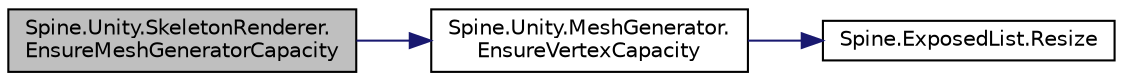 digraph "Spine.Unity.SkeletonRenderer.EnsureMeshGeneratorCapacity"
{
 // LATEX_PDF_SIZE
  edge [fontname="Helvetica",fontsize="10",labelfontname="Helvetica",labelfontsize="10"];
  node [fontname="Helvetica",fontsize="10",shape=record];
  rankdir="LR";
  Node1 [label="Spine.Unity.SkeletonRenderer.\lEnsureMeshGeneratorCapacity",height=0.2,width=0.4,color="black", fillcolor="grey75", style="filled", fontcolor="black",tooltip=" "];
  Node1 -> Node2 [color="midnightblue",fontsize="10",style="solid"];
  Node2 [label="Spine.Unity.MeshGenerator.\lEnsureVertexCapacity",height=0.2,width=0.4,color="black", fillcolor="white", style="filled",URL="$class_spine_1_1_unity_1_1_mesh_generator.html#a7eab2e56b3fd22c50bb71b3e2f07925c",tooltip=" "];
  Node2 -> Node3 [color="midnightblue",fontsize="10",style="solid"];
  Node3 [label="Spine.ExposedList.Resize",height=0.2,width=0.4,color="black", fillcolor="white", style="filled",URL="$class_spine_1_1_exposed_list.html#a0c2a380505e78617e824331c75f06fc7",tooltip=" "];
}
